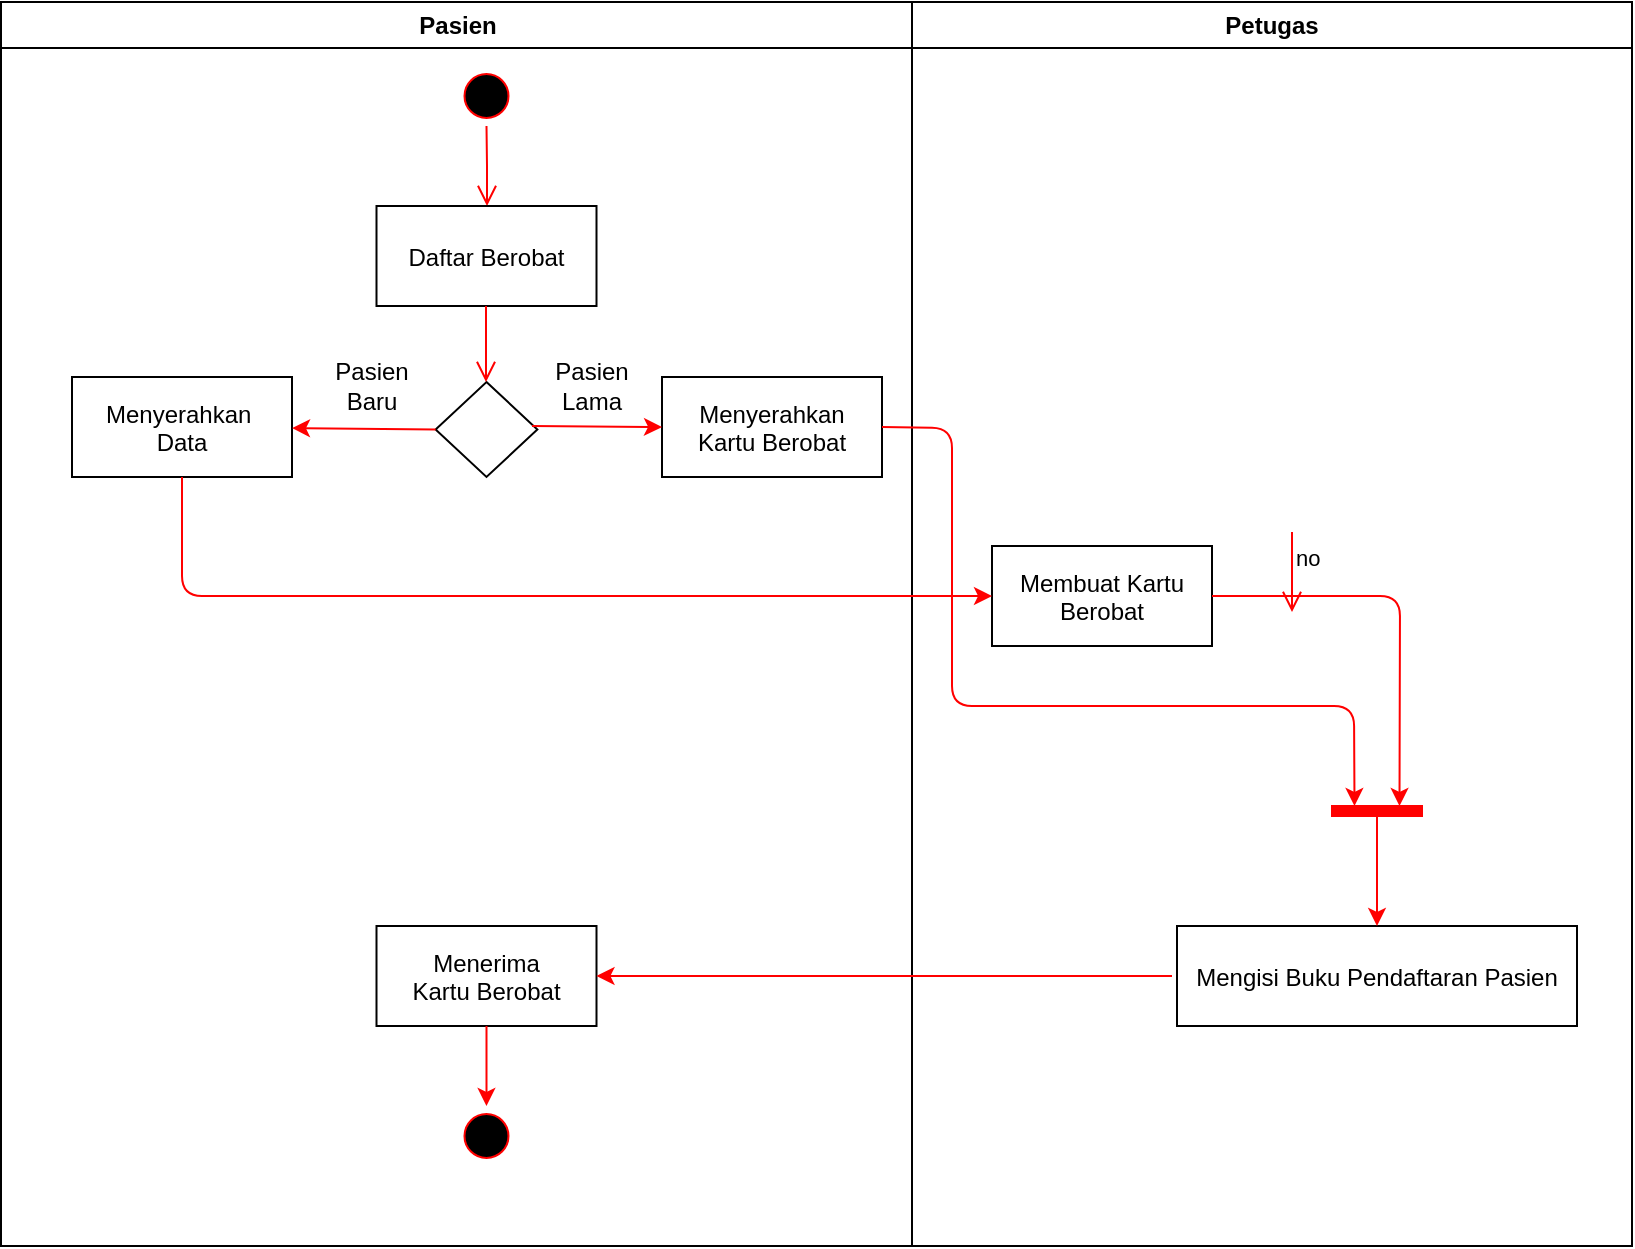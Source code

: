 <mxfile version="14.7.3" type="github">
  <diagram name="Regis" id="e7e014a7-5840-1c2e-5031-d8a46d1fe8dd">
    <mxGraphModel dx="828" dy="452" grid="1" gridSize="10" guides="1" tooltips="1" connect="1" arrows="1" fold="1" page="1" pageScale="1" pageWidth="1169" pageHeight="826" background="none" math="0" shadow="0">
      <root>
        <mxCell id="0" />
        <mxCell id="1" parent="0" />
        <mxCell id="2" value="Pasien" style="swimlane;whiteSpace=wrap" parent="1" vertex="1">
          <mxGeometry x="144.5" y="128" width="455.5" height="622" as="geometry" />
        </mxCell>
        <mxCell id="5" value="" style="ellipse;shape=startState;fillColor=#000000;strokeColor=#ff0000;" parent="2" vertex="1">
          <mxGeometry x="227.75" y="32" width="30" height="30" as="geometry" />
        </mxCell>
        <mxCell id="6" value="" style="edgeStyle=elbowEdgeStyle;elbow=horizontal;verticalAlign=bottom;endArrow=open;endSize=8;strokeColor=#FF0000;endFill=1;rounded=0" parent="2" source="5" target="7" edge="1">
          <mxGeometry x="100" y="40" as="geometry">
            <mxPoint x="115" y="110" as="targetPoint" />
          </mxGeometry>
        </mxCell>
        <mxCell id="7" value="Daftar Berobat" style="" parent="2" vertex="1">
          <mxGeometry x="187.75" y="102" width="110" height="50" as="geometry" />
        </mxCell>
        <mxCell id="8" value="Menyerahkan&#xa;Kartu Berobat" style="" parent="2" vertex="1">
          <mxGeometry x="330.5" y="187.5" width="110" height="50" as="geometry" />
        </mxCell>
        <mxCell id="10" value="Menerima&#xa;Kartu Berobat" style="" parent="2" vertex="1">
          <mxGeometry x="187.75" y="462" width="110" height="50" as="geometry" />
        </mxCell>
        <mxCell id="oCByK1RaVwtiQ2hoH2sD-41" value="Menyerahkan &#xa;Data" style="" vertex="1" parent="2">
          <mxGeometry x="35.5" y="187.5" width="110" height="50" as="geometry" />
        </mxCell>
        <mxCell id="oCByK1RaVwtiQ2hoH2sD-42" value="" style="rhombus;whiteSpace=wrap;html=1;" vertex="1" parent="2">
          <mxGeometry x="217.31" y="190" width="50.87" height="47.5" as="geometry" />
        </mxCell>
        <mxCell id="3mkd8SML6_tE1jYvAB_r-43" value="" style="endArrow=classic;html=1;exitX=0;exitY=0.5;exitDx=0;exitDy=0;strokeColor=#FF0000;" edge="1" parent="2" source="oCByK1RaVwtiQ2hoH2sD-42" target="oCByK1RaVwtiQ2hoH2sD-41">
          <mxGeometry width="50" height="50" relative="1" as="geometry">
            <mxPoint x="125.5" y="212" as="sourcePoint" />
            <mxPoint x="205.5" y="212" as="targetPoint" />
          </mxGeometry>
        </mxCell>
        <mxCell id="3mkd8SML6_tE1jYvAB_r-45" value="Pasien&lt;br&gt;Lama" style="text;html=1;strokeColor=none;fillColor=none;align=center;verticalAlign=middle;whiteSpace=wrap;rounded=0;" vertex="1" parent="2">
          <mxGeometry x="275.5" y="182" width="40" height="20" as="geometry" />
        </mxCell>
        <mxCell id="3mkd8SML6_tE1jYvAB_r-46" value="" style="edgeStyle=elbowEdgeStyle;elbow=horizontal;verticalAlign=bottom;endArrow=open;endSize=8;strokeColor=#FF0000;endFill=1;rounded=0" edge="1" parent="2">
          <mxGeometry x="-44.75" as="geometry">
            <mxPoint x="242.25" y="190" as="targetPoint" />
            <mxPoint x="242.5" y="152" as="sourcePoint" />
          </mxGeometry>
        </mxCell>
        <mxCell id="3mkd8SML6_tE1jYvAB_r-57" value="" style="ellipse;shape=startState;fillColor=#000000;strokeColor=#ff0000;" vertex="1" parent="2">
          <mxGeometry x="227.74" y="552" width="30" height="30" as="geometry" />
        </mxCell>
        <mxCell id="3mkd8SML6_tE1jYvAB_r-58" value="" style="endArrow=classic;html=1;strokeColor=#FF0000;exitX=0.5;exitY=1;exitDx=0;exitDy=0;entryX=0.5;entryY=0;entryDx=0;entryDy=0;" edge="1" parent="2" source="10" target="3mkd8SML6_tE1jYvAB_r-57">
          <mxGeometry width="50" height="50" relative="1" as="geometry">
            <mxPoint x="355.5" y="502" as="sourcePoint" />
            <mxPoint x="405.5" y="452" as="targetPoint" />
          </mxGeometry>
        </mxCell>
        <mxCell id="3" value="Petugas" style="swimlane;whiteSpace=wrap" parent="1" vertex="1">
          <mxGeometry x="600" y="128" width="360" height="622" as="geometry" />
        </mxCell>
        <mxCell id="15" value="Membuat Kartu&#xa;Berobat" style="" parent="3" vertex="1">
          <mxGeometry x="40" y="272" width="110" height="50" as="geometry" />
        </mxCell>
        <mxCell id="19" value="" style="endArrow=open;strokeColor=#FF0000;endFill=1;rounded=0" parent="3" source="16" edge="1">
          <mxGeometry relative="1" as="geometry">
            <mxPoint x="75" y="325" as="targetPoint" />
          </mxGeometry>
        </mxCell>
        <mxCell id="23" value="no" style="edgeStyle=elbowEdgeStyle;elbow=horizontal;align=left;verticalAlign=top;endArrow=open;endSize=8;strokeColor=#FF0000;endFill=1;rounded=0" parent="3" target="30" edge="1">
          <mxGeometry x="-1" relative="1" as="geometry">
            <mxPoint x="190" y="305" as="targetPoint" />
            <mxPoint x="190" y="265" as="sourcePoint" />
          </mxGeometry>
        </mxCell>
        <mxCell id="24" value="" style="endArrow=open;strokeColor=#FF0000;endFill=1;rounded=0" parent="3" source="16" edge="1">
          <mxGeometry relative="1" as="geometry">
            <mxPoint x="150" y="245" as="targetPoint" />
          </mxGeometry>
        </mxCell>
        <mxCell id="34" value="" style="whiteSpace=wrap;strokeColor=#FF0000;fillColor=#FF0000;rotation=90;" parent="3" vertex="1">
          <mxGeometry x="230" y="382" width="5" height="45" as="geometry" />
        </mxCell>
        <mxCell id="3mkd8SML6_tE1jYvAB_r-47" value="Mengisi Buku Pendaftaran Pasien" style="" vertex="1" parent="3">
          <mxGeometry x="132.5" y="462" width="200" height="50" as="geometry" />
        </mxCell>
        <mxCell id="3mkd8SML6_tE1jYvAB_r-53" value="" style="endArrow=classic;html=1;strokeColor=#FF0000;exitX=1;exitY=0.5;exitDx=0;exitDy=0;entryX=0;entryY=0.25;entryDx=0;entryDy=0;" edge="1" parent="3" source="15" target="34">
          <mxGeometry width="50" height="50" relative="1" as="geometry">
            <mxPoint x="-100" y="402" as="sourcePoint" />
            <mxPoint x="-50" y="352" as="targetPoint" />
            <Array as="points">
              <mxPoint x="244" y="297" />
            </Array>
          </mxGeometry>
        </mxCell>
        <mxCell id="3mkd8SML6_tE1jYvAB_r-55" value="" style="endArrow=classic;html=1;strokeColor=#FF0000;entryX=0.5;entryY=0;entryDx=0;entryDy=0;exitX=1;exitY=0.5;exitDx=0;exitDy=0;" edge="1" parent="3" source="34" target="3mkd8SML6_tE1jYvAB_r-47">
          <mxGeometry width="50" height="50" relative="1" as="geometry">
            <mxPoint x="-100" y="402" as="sourcePoint" />
            <mxPoint x="-50" y="352" as="targetPoint" />
          </mxGeometry>
        </mxCell>
        <mxCell id="3mkd8SML6_tE1jYvAB_r-42" value="" style="endArrow=classic;html=1;entryX=0;entryY=0.5;entryDx=0;entryDy=0;strokeColor=#FF0000;" edge="1" parent="1" target="8">
          <mxGeometry width="50" height="50" relative="1" as="geometry">
            <mxPoint x="410" y="340" as="sourcePoint" />
            <mxPoint x="470" y="340" as="targetPoint" />
          </mxGeometry>
        </mxCell>
        <mxCell id="3mkd8SML6_tE1jYvAB_r-44" value="Pasien&lt;br&gt;Baru" style="text;html=1;strokeColor=none;fillColor=none;align=center;verticalAlign=middle;whiteSpace=wrap;rounded=0;" vertex="1" parent="1">
          <mxGeometry x="310" y="310" width="40" height="20" as="geometry" />
        </mxCell>
        <mxCell id="3mkd8SML6_tE1jYvAB_r-52" value="" style="endArrow=classic;html=1;strokeColor=#FF0000;exitX=0.5;exitY=1;exitDx=0;exitDy=0;entryX=0;entryY=0.5;entryDx=0;entryDy=0;" edge="1" parent="1" source="oCByK1RaVwtiQ2hoH2sD-41" target="15">
          <mxGeometry width="50" height="50" relative="1" as="geometry">
            <mxPoint x="500" y="530" as="sourcePoint" />
            <mxPoint x="550" y="480" as="targetPoint" />
            <Array as="points">
              <mxPoint x="235" y="425" />
            </Array>
          </mxGeometry>
        </mxCell>
        <mxCell id="3mkd8SML6_tE1jYvAB_r-54" value="" style="endArrow=classic;html=1;strokeColor=#FF0000;exitX=1;exitY=0.5;exitDx=0;exitDy=0;entryX=0;entryY=0.75;entryDx=0;entryDy=0;" edge="1" parent="1" source="8" target="34">
          <mxGeometry width="50" height="50" relative="1" as="geometry">
            <mxPoint x="500" y="530" as="sourcePoint" />
            <mxPoint x="550" y="480" as="targetPoint" />
            <Array as="points">
              <mxPoint x="620" y="341" />
              <mxPoint x="620" y="480" />
              <mxPoint x="821" y="480" />
            </Array>
          </mxGeometry>
        </mxCell>
        <mxCell id="3mkd8SML6_tE1jYvAB_r-56" value="" style="endArrow=classic;html=1;strokeColor=#FF0000;entryX=1;entryY=0.5;entryDx=0;entryDy=0;" edge="1" parent="1" target="10">
          <mxGeometry width="50" height="50" relative="1" as="geometry">
            <mxPoint x="730" y="615" as="sourcePoint" />
            <mxPoint x="550" y="580" as="targetPoint" />
          </mxGeometry>
        </mxCell>
      </root>
    </mxGraphModel>
  </diagram>
</mxfile>
